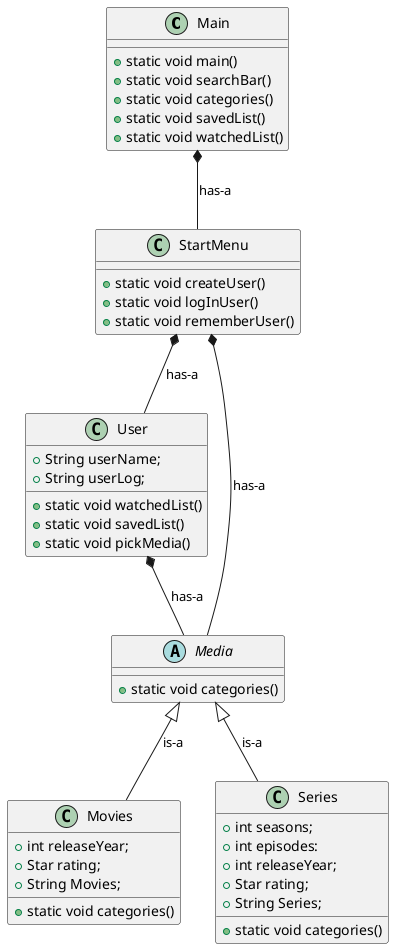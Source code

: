 @startuml

class Main
class User
class StartMenu
class Movies
class Series
abstract Media

Main : + static void main()
Main : + static void searchBar()
Main : + static void categories()
Main : + static void savedList()
Main : + static void watchedList()

User : + static void watchedList()
User : + static void savedList()
User : + static void pickMedia()
User : + String userName;
User : + String userLog;

Media : + static void categories()

Movies : + static void categories()
Movies : + int releaseYear;
Movies : + Star rating;
Movies : + String Movies;

Series : + static void categories()
Series : + int seasons;
Series : + int episodes:
Series : + int releaseYear;
Series : + Star rating;
Series : + String Series;

StartMenu : + static void createUser()
StartMenu : + static void logInUser()
StartMenu : + static void rememberUser()

Main *-- StartMenu : has-a
StartMenu *-- User : has-a
StartMenu *-- Media : has-a
User *-- Media : has-a
Media <|-- Movies : is-a
Media <|-- Series : is-a

@enduml
